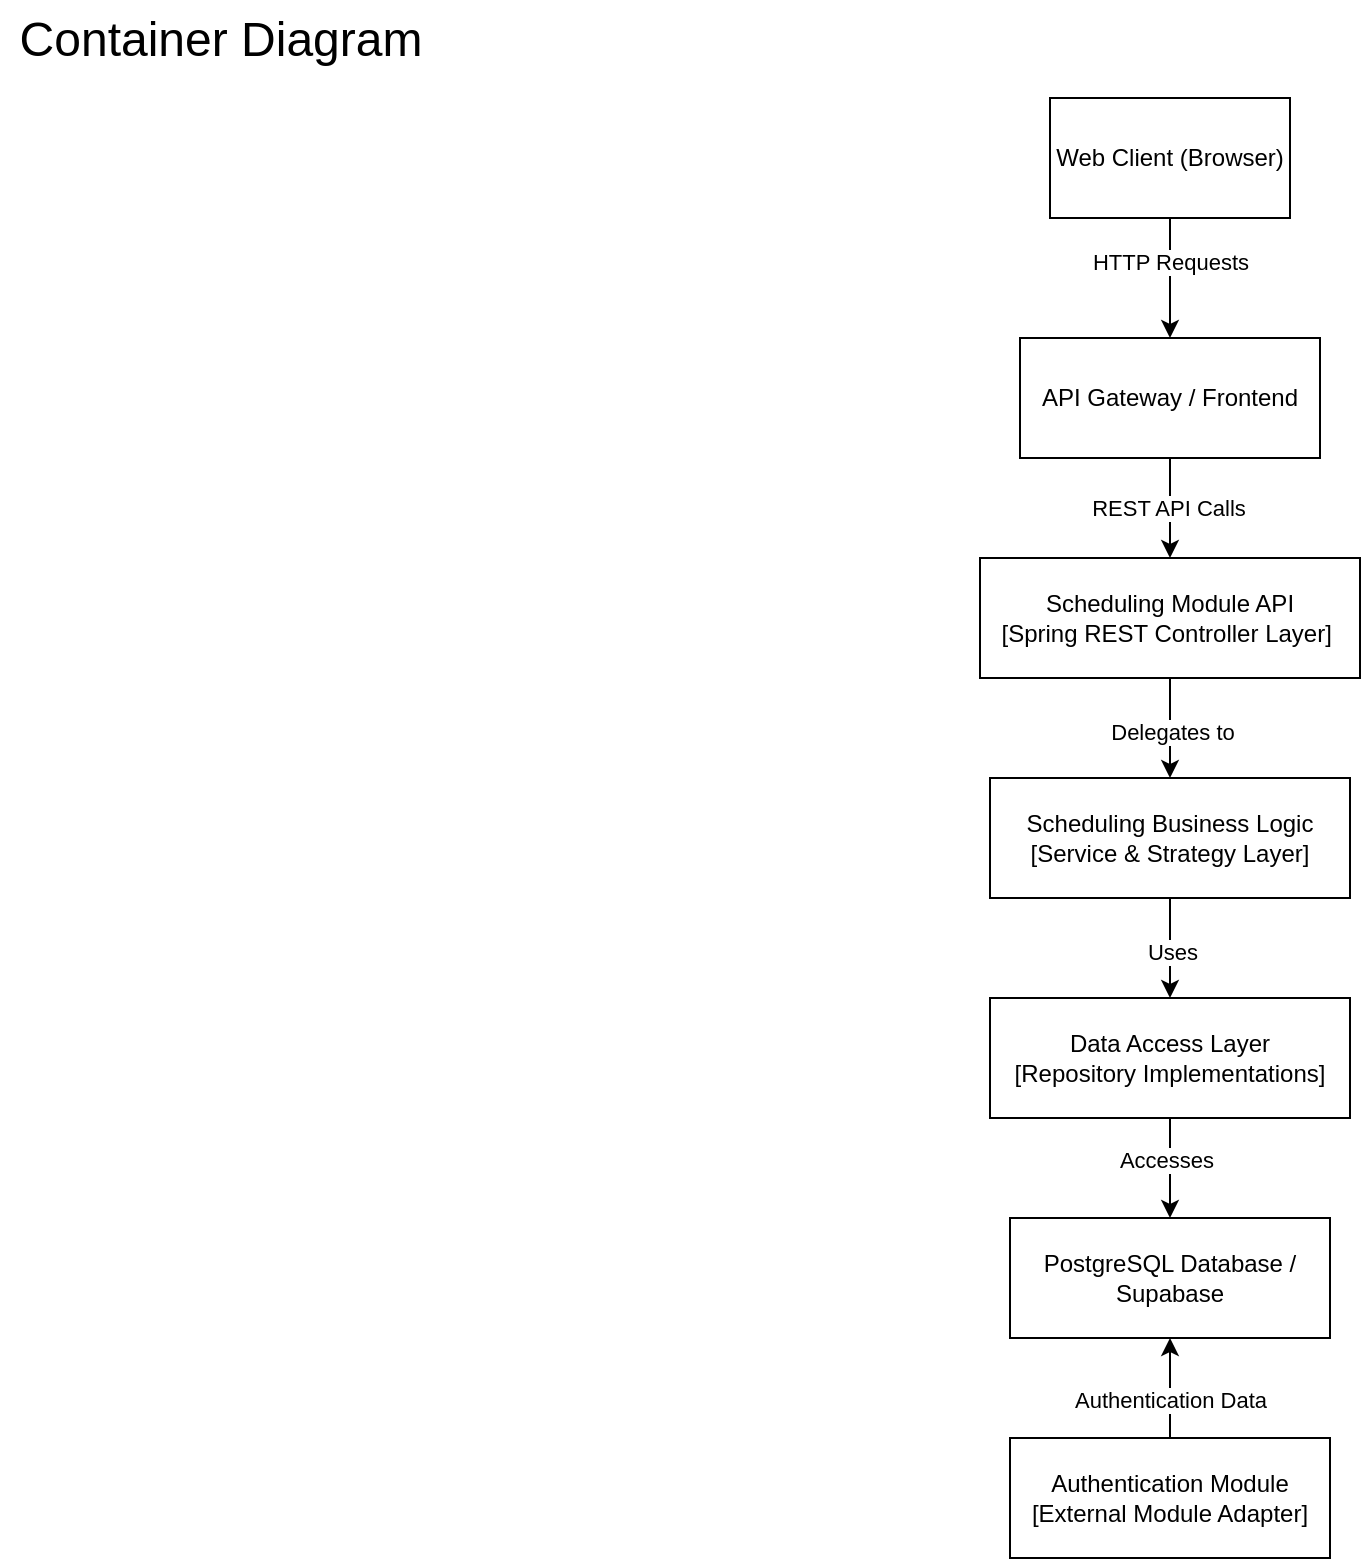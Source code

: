 <mxfile version="27.0.5" pages="6">
  <diagram id="j8EGHXbprC8LhszaBnPK" name="Container">
    <mxGraphModel dx="2084" dy="1148" grid="1" gridSize="10" guides="1" tooltips="1" connect="1" arrows="1" fold="1" page="1" pageScale="1" pageWidth="1169" pageHeight="827" math="0" shadow="0">
      <root>
        <mxCell id="0" />
        <mxCell id="1" parent="0" />
        <mxCell id="IGkEdp9TNsdtKbos-hxN-9" style="edgeStyle=orthogonalEdgeStyle;rounded=0;orthogonalLoop=1;jettySize=auto;html=1;entryX=0.5;entryY=0;entryDx=0;entryDy=0;" edge="1" parent="1" source="IGkEdp9TNsdtKbos-hxN-1" target="IGkEdp9TNsdtKbos-hxN-2">
          <mxGeometry relative="1" as="geometry" />
        </mxCell>
        <mxCell id="IGkEdp9TNsdtKbos-hxN-10" value="HTTP Requests" style="edgeLabel;html=1;align=center;verticalAlign=middle;resizable=0;points=[];" vertex="1" connectable="0" parent="IGkEdp9TNsdtKbos-hxN-9">
          <mxGeometry x="-0.287" relative="1" as="geometry">
            <mxPoint as="offset" />
          </mxGeometry>
        </mxCell>
        <mxCell id="IGkEdp9TNsdtKbos-hxN-1" value="Web Client (Browser)" style="rounded=0;whiteSpace=wrap;html=1;" vertex="1" parent="1">
          <mxGeometry x="525" y="49" width="120" height="60" as="geometry" />
        </mxCell>
        <mxCell id="IGkEdp9TNsdtKbos-hxN-11" style="edgeStyle=orthogonalEdgeStyle;rounded=0;orthogonalLoop=1;jettySize=auto;html=1;entryX=0.5;entryY=0;entryDx=0;entryDy=0;" edge="1" parent="1" source="IGkEdp9TNsdtKbos-hxN-2" target="IGkEdp9TNsdtKbos-hxN-3">
          <mxGeometry relative="1" as="geometry" />
        </mxCell>
        <mxCell id="IGkEdp9TNsdtKbos-hxN-12" value="REST API Calls" style="edgeLabel;html=1;align=center;verticalAlign=middle;resizable=0;points=[];" vertex="1" connectable="0" parent="IGkEdp9TNsdtKbos-hxN-11">
          <mxGeometry x="-0.008" y="-1" relative="1" as="geometry">
            <mxPoint as="offset" />
          </mxGeometry>
        </mxCell>
        <mxCell id="IGkEdp9TNsdtKbos-hxN-2" value="API Gateway / Frontend" style="rounded=0;whiteSpace=wrap;html=1;" vertex="1" parent="1">
          <mxGeometry x="510" y="169" width="150" height="60" as="geometry" />
        </mxCell>
        <mxCell id="IGkEdp9TNsdtKbos-hxN-13" style="edgeStyle=orthogonalEdgeStyle;rounded=0;orthogonalLoop=1;jettySize=auto;html=1;entryX=0.5;entryY=0;entryDx=0;entryDy=0;" edge="1" parent="1" source="IGkEdp9TNsdtKbos-hxN-3" target="IGkEdp9TNsdtKbos-hxN-4">
          <mxGeometry relative="1" as="geometry" />
        </mxCell>
        <mxCell id="IGkEdp9TNsdtKbos-hxN-14" value="Delegates to" style="edgeLabel;html=1;align=center;verticalAlign=middle;resizable=0;points=[];" vertex="1" connectable="0" parent="IGkEdp9TNsdtKbos-hxN-13">
          <mxGeometry x="0.064" y="1" relative="1" as="geometry">
            <mxPoint as="offset" />
          </mxGeometry>
        </mxCell>
        <mxCell id="IGkEdp9TNsdtKbos-hxN-3" value="&lt;div&gt;Scheduling Module API&lt;/div&gt;&lt;div&gt;&lt;span style=&quot;background-color: transparent; color: light-dark(rgb(0, 0, 0), rgb(255, 255, 255));&quot;&gt;[Spring REST Controller Layer]&amp;nbsp;&lt;/span&gt;&lt;/div&gt;" style="rounded=0;whiteSpace=wrap;html=1;" vertex="1" parent="1">
          <mxGeometry x="490" y="279" width="190" height="60" as="geometry" />
        </mxCell>
        <mxCell id="IGkEdp9TNsdtKbos-hxN-15" style="edgeStyle=orthogonalEdgeStyle;rounded=0;orthogonalLoop=1;jettySize=auto;html=1;entryX=0.5;entryY=0;entryDx=0;entryDy=0;" edge="1" parent="1" source="IGkEdp9TNsdtKbos-hxN-4" target="IGkEdp9TNsdtKbos-hxN-5">
          <mxGeometry relative="1" as="geometry" />
        </mxCell>
        <mxCell id="IGkEdp9TNsdtKbos-hxN-16" value="Uses" style="edgeLabel;html=1;align=center;verticalAlign=middle;resizable=0;points=[];" vertex="1" connectable="0" parent="IGkEdp9TNsdtKbos-hxN-15">
          <mxGeometry x="0.064" y="1" relative="1" as="geometry">
            <mxPoint as="offset" />
          </mxGeometry>
        </mxCell>
        <mxCell id="IGkEdp9TNsdtKbos-hxN-4" value="Scheduling Business Logic&lt;div&gt;[Service &amp;amp; Strategy Layer]&lt;/div&gt;" style="rounded=0;whiteSpace=wrap;html=1;" vertex="1" parent="1">
          <mxGeometry x="495" y="389" width="180" height="60" as="geometry" />
        </mxCell>
        <mxCell id="IGkEdp9TNsdtKbos-hxN-17" style="edgeStyle=orthogonalEdgeStyle;rounded=0;orthogonalLoop=1;jettySize=auto;html=1;entryX=0.5;entryY=0;entryDx=0;entryDy=0;" edge="1" parent="1" source="IGkEdp9TNsdtKbos-hxN-5" target="IGkEdp9TNsdtKbos-hxN-6">
          <mxGeometry relative="1" as="geometry" />
        </mxCell>
        <mxCell id="IGkEdp9TNsdtKbos-hxN-18" value="Accesses" style="edgeLabel;html=1;align=center;verticalAlign=middle;resizable=0;points=[];" vertex="1" connectable="0" parent="IGkEdp9TNsdtKbos-hxN-17">
          <mxGeometry x="-0.176" y="-2" relative="1" as="geometry">
            <mxPoint as="offset" />
          </mxGeometry>
        </mxCell>
        <mxCell id="IGkEdp9TNsdtKbos-hxN-5" value="Data Access Layer&lt;div&gt;[Repository Implementations]&lt;/div&gt;" style="rounded=0;whiteSpace=wrap;html=1;" vertex="1" parent="1">
          <mxGeometry x="495" y="499" width="180" height="60" as="geometry" />
        </mxCell>
        <mxCell id="IGkEdp9TNsdtKbos-hxN-6" value="PostgreSQL Database / Supabase" style="rounded=0;whiteSpace=wrap;html=1;" vertex="1" parent="1">
          <mxGeometry x="505" y="609" width="160" height="60" as="geometry" />
        </mxCell>
        <mxCell id="IGkEdp9TNsdtKbos-hxN-19" style="edgeStyle=orthogonalEdgeStyle;rounded=0;orthogonalLoop=1;jettySize=auto;html=1;entryX=0.5;entryY=1;entryDx=0;entryDy=0;" edge="1" parent="1" source="IGkEdp9TNsdtKbos-hxN-7" target="IGkEdp9TNsdtKbos-hxN-6">
          <mxGeometry relative="1" as="geometry" />
        </mxCell>
        <mxCell id="IGkEdp9TNsdtKbos-hxN-20" value="Authentication Data" style="edgeLabel;html=1;align=center;verticalAlign=middle;resizable=0;points=[];" vertex="1" connectable="0" parent="IGkEdp9TNsdtKbos-hxN-19">
          <mxGeometry x="-0.224" relative="1" as="geometry">
            <mxPoint as="offset" />
          </mxGeometry>
        </mxCell>
        <mxCell id="IGkEdp9TNsdtKbos-hxN-7" value="Authentication Module&lt;div&gt;[External Module Adapter]&lt;/div&gt;" style="rounded=0;whiteSpace=wrap;html=1;" vertex="1" parent="1">
          <mxGeometry x="505" y="719" width="160" height="60" as="geometry" />
        </mxCell>
        <mxCell id="2K03ETnFflowFkwzvWK9-4" value="&lt;font style=&quot;font-size: 24px;&quot;&gt;Container Diagram&lt;/font&gt;" style="text;html=1;align=center;verticalAlign=middle;resizable=0;points=[];autosize=1;strokeColor=none;fillColor=none;" vertex="1" parent="1">
          <mxGeometry width="220" height="40" as="geometry" />
        </mxCell>
      </root>
    </mxGraphModel>
  </diagram>
  <diagram name="Component" id="oIDwg-dRGINwuTRCrDj4">
    <mxGraphModel dx="2084" dy="1148" grid="1" gridSize="10" guides="1" tooltips="1" connect="1" arrows="1" fold="1" page="1" pageScale="1" pageWidth="1169" pageHeight="827" math="0" shadow="0">
      <root>
        <mxCell id="0" />
        <mxCell id="1" parent="0" />
        <mxCell id="8DPAr9w0P3HoOJDmFB8r-1" style="edgeStyle=orthogonalEdgeStyle;rounded=0;orthogonalLoop=1;jettySize=auto;html=1;entryX=0.5;entryY=0;entryDx=0;entryDy=0;" edge="1" parent="1" source="8DPAr9w0P3HoOJDmFB8r-3" target="8DPAr9w0P3HoOJDmFB8r-6">
          <mxGeometry relative="1" as="geometry" />
        </mxCell>
        <mxCell id="8DPAr9w0P3HoOJDmFB8r-2" value="uses(createSchedule(), bookConsultation(), ...)" style="edgeLabel;html=1;align=center;verticalAlign=middle;resizable=0;points=[];" vertex="1" connectable="0" parent="8DPAr9w0P3HoOJDmFB8r-1">
          <mxGeometry x="-0.287" relative="1" as="geometry">
            <mxPoint as="offset" />
          </mxGeometry>
        </mxCell>
        <mxCell id="8DPAr9w0P3HoOJDmFB8r-3" value="Scheduling Controller" style="rounded=0;whiteSpace=wrap;html=1;" vertex="1" parent="1">
          <mxGeometry x="362" y="49" width="120" height="60" as="geometry" />
        </mxCell>
        <mxCell id="8DPAr9w0P3HoOJDmFB8r-4" style="edgeStyle=orthogonalEdgeStyle;rounded=0;orthogonalLoop=1;jettySize=auto;html=1;entryX=0.5;entryY=0;entryDx=0;entryDy=0;" edge="1" parent="1" source="8DPAr9w0P3HoOJDmFB8r-6" target="8DPAr9w0P3HoOJDmFB8r-9">
          <mxGeometry relative="1" as="geometry" />
        </mxCell>
        <mxCell id="8DPAr9w0P3HoOJDmFB8r-5" value="delegates to(createSchedule(), bookConsultation(), ...)" style="edgeLabel;html=1;align=center;verticalAlign=middle;resizable=0;points=[];" vertex="1" connectable="0" parent="8DPAr9w0P3HoOJDmFB8r-4">
          <mxGeometry x="-0.008" y="-1" relative="1" as="geometry">
            <mxPoint as="offset" />
          </mxGeometry>
        </mxCell>
        <mxCell id="8DPAr9w0P3HoOJDmFB8r-6" value="Scheduling Service" style="rounded=0;whiteSpace=wrap;html=1;" vertex="1" parent="1">
          <mxGeometry x="347" y="169" width="150" height="60" as="geometry" />
        </mxCell>
        <mxCell id="8DPAr9w0P3HoOJDmFB8r-7" style="edgeStyle=orthogonalEdgeStyle;rounded=0;orthogonalLoop=1;jettySize=auto;html=1;entryX=0.5;entryY=0;entryDx=0;entryDy=0;" edge="1" parent="1" source="8DPAr9w0P3HoOJDmFB8r-9" target="8DPAr9w0P3HoOJDmFB8r-12">
          <mxGeometry relative="1" as="geometry" />
        </mxCell>
        <mxCell id="8DPAr9w0P3HoOJDmFB8r-8" value="executes strategy(createSchedule(), bookConsultation(), ...)" style="edgeLabel;html=1;align=center;verticalAlign=middle;resizable=0;points=[];" vertex="1" connectable="0" parent="8DPAr9w0P3HoOJDmFB8r-7">
          <mxGeometry x="0.064" y="1" relative="1" as="geometry">
            <mxPoint as="offset" />
          </mxGeometry>
        </mxCell>
        <mxCell id="8DPAr9w0P3HoOJDmFB8r-28" style="edgeStyle=orthogonalEdgeStyle;rounded=0;orthogonalLoop=1;jettySize=auto;html=1;entryX=0;entryY=0.5;entryDx=0;entryDy=0;" edge="1" parent="1" source="8DPAr9w0P3HoOJDmFB8r-9" target="8DPAr9w0P3HoOJDmFB8r-19">
          <mxGeometry relative="1" as="geometry" />
        </mxCell>
        <mxCell id="8DPAr9w0P3HoOJDmFB8r-29" value="uses(findById())" style="edgeLabel;html=1;align=center;verticalAlign=middle;resizable=0;points=[];" vertex="1" connectable="0" parent="8DPAr9w0P3HoOJDmFB8r-28">
          <mxGeometry x="-0.013" y="3" relative="1" as="geometry">
            <mxPoint as="offset" />
          </mxGeometry>
        </mxCell>
        <mxCell id="8DPAr9w0P3HoOJDmFB8r-9" value="Scheduling&amp;nbsp;Context" style="rounded=0;whiteSpace=wrap;html=1;" vertex="1" parent="1">
          <mxGeometry x="327" y="279" width="190" height="60" as="geometry" />
        </mxCell>
        <mxCell id="8DPAr9w0P3HoOJDmFB8r-10" style="edgeStyle=orthogonalEdgeStyle;rounded=0;orthogonalLoop=1;jettySize=auto;html=1;entryX=0.5;entryY=0;entryDx=0;entryDy=0;" edge="1" parent="1" source="8DPAr9w0P3HoOJDmFB8r-12" target="8DPAr9w0P3HoOJDmFB8r-15">
          <mxGeometry relative="1" as="geometry" />
        </mxCell>
        <mxCell id="8DPAr9w0P3HoOJDmFB8r-11" value="accesses(saveSchedule(), isScheduleAvailable(), ...)" style="edgeLabel;html=1;align=center;verticalAlign=middle;resizable=0;points=[];" vertex="1" connectable="0" parent="8DPAr9w0P3HoOJDmFB8r-10">
          <mxGeometry x="0.064" y="1" relative="1" as="geometry">
            <mxPoint as="offset" />
          </mxGeometry>
        </mxCell>
        <mxCell id="8DPAr9w0P3HoOJDmFB8r-21" style="edgeStyle=orthogonalEdgeStyle;rounded=0;orthogonalLoop=1;jettySize=auto;html=1;entryX=0.5;entryY=0;entryDx=0;entryDy=0;" edge="1" parent="1" source="8DPAr9w0P3HoOJDmFB8r-12" target="8DPAr9w0P3HoOJDmFB8r-16">
          <mxGeometry relative="1" as="geometry" />
        </mxCell>
        <mxCell id="8DPAr9w0P3HoOJDmFB8r-22" value="uses(saveConsultation(), updateStatus(), ...)" style="edgeLabel;html=1;align=center;verticalAlign=middle;resizable=0;points=[];" vertex="1" connectable="0" parent="8DPAr9w0P3HoOJDmFB8r-21">
          <mxGeometry x="0.353" y="1" relative="1" as="geometry">
            <mxPoint as="offset" />
          </mxGeometry>
        </mxCell>
        <mxCell id="8DPAr9w0P3HoOJDmFB8r-12" value="Scheduling&amp;nbsp;Strategy" style="rounded=0;whiteSpace=wrap;html=1;" vertex="1" parent="1">
          <mxGeometry x="332" y="389" width="180" height="60" as="geometry" />
        </mxCell>
        <mxCell id="8DPAr9w0P3HoOJDmFB8r-26" style="edgeStyle=orthogonalEdgeStyle;rounded=0;orthogonalLoop=1;jettySize=auto;html=1;entryX=0.5;entryY=0;entryDx=0;entryDy=0;" edge="1" parent="1" source="8DPAr9w0P3HoOJDmFB8r-15" target="8DPAr9w0P3HoOJDmFB8r-23">
          <mxGeometry relative="1" as="geometry" />
        </mxCell>
        <mxCell id="8DPAr9w0P3HoOJDmFB8r-27" value="manages" style="edgeLabel;html=1;align=center;verticalAlign=middle;resizable=0;points=[];" vertex="1" connectable="0" parent="8DPAr9w0P3HoOJDmFB8r-26">
          <mxGeometry x="-0.143" y="-1" relative="1" as="geometry">
            <mxPoint as="offset" />
          </mxGeometry>
        </mxCell>
        <mxCell id="8DPAr9w0P3HoOJDmFB8r-15" value="Scheduling Repository" style="rounded=0;whiteSpace=wrap;html=1;" vertex="1" parent="1">
          <mxGeometry x="332" y="589" width="180" height="60" as="geometry" />
        </mxCell>
        <mxCell id="8DPAr9w0P3HoOJDmFB8r-24" style="edgeStyle=orthogonalEdgeStyle;rounded=0;orthogonalLoop=1;jettySize=auto;html=1;entryX=1;entryY=0.5;entryDx=0;entryDy=0;" edge="1" parent="1" source="8DPAr9w0P3HoOJDmFB8r-16" target="8DPAr9w0P3HoOJDmFB8r-15">
          <mxGeometry relative="1" as="geometry">
            <Array as="points">
              <mxPoint x="712" y="619" />
            </Array>
          </mxGeometry>
        </mxCell>
        <mxCell id="8DPAr9w0P3HoOJDmFB8r-25" value="accesses(save(), findByCaregiverId(), ...)" style="edgeLabel;html=1;align=center;verticalAlign=middle;resizable=0;points=[];" vertex="1" connectable="0" parent="8DPAr9w0P3HoOJDmFB8r-24">
          <mxGeometry x="-0.272" y="-3" relative="1" as="geometry">
            <mxPoint as="offset" />
          </mxGeometry>
        </mxCell>
        <mxCell id="8DPAr9w0P3HoOJDmFB8r-16" value="Consultation Service" style="rounded=0;whiteSpace=wrap;html=1;" vertex="1" parent="1">
          <mxGeometry x="632" y="499" width="160" height="60" as="geometry" />
        </mxCell>
        <mxCell id="8DPAr9w0P3HoOJDmFB8r-19" value="Scheduling Adapter" style="rounded=0;whiteSpace=wrap;html=1;" vertex="1" parent="1">
          <mxGeometry x="682" y="279" width="160" height="60" as="geometry" />
        </mxCell>
        <mxCell id="8DPAr9w0P3HoOJDmFB8r-23" value="Scheduling Model" style="rounded=0;whiteSpace=wrap;html=1;" vertex="1" parent="1">
          <mxGeometry x="342" y="719" width="160" height="60" as="geometry" />
        </mxCell>
        <mxCell id="lqRWAcnzGRlJaS4ZmUQF-1" value="&lt;font style=&quot;font-size: 24px;&quot;&gt;Component Diagram&lt;/font&gt;" style="text;html=1;align=center;verticalAlign=middle;resizable=0;points=[];autosize=1;strokeColor=none;fillColor=none;" vertex="1" parent="1">
          <mxGeometry width="240" height="40" as="geometry" />
        </mxCell>
      </root>
    </mxGraphModel>
  </diagram>
  <diagram id="Uy8WyEGRmISH_NdEIO-r" name="Class 1">
    <mxGraphModel dx="2084" dy="1148" grid="1" gridSize="10" guides="1" tooltips="1" connect="1" arrows="1" fold="1" page="1" pageScale="1" pageWidth="1169" pageHeight="827" math="0" shadow="0">
      <root>
        <mxCell id="0" />
        <mxCell id="1" parent="0" />
        <mxCell id="-iw0iLhJlgQWOvk9KStO-1" value="SchedulingContext" style="swimlane;fontStyle=1;align=center;verticalAlign=top;childLayout=stackLayout;horizontal=1;startSize=26;horizontalStack=0;resizeParent=1;resizeParentMax=0;resizeLast=0;collapsible=1;marginBottom=0;whiteSpace=wrap;html=1;" vertex="1" parent="1">
          <mxGeometry x="350" y="198" width="180" height="320" as="geometry" />
        </mxCell>
        <mxCell id="-iw0iLhJlgQWOvk9KStO-2" value="- strategy: Strategy&amp;nbsp;&lt;div&gt;&lt;br&gt;&lt;/div&gt;" style="text;strokeColor=none;fillColor=none;align=left;verticalAlign=top;spacingLeft=4;spacingRight=4;overflow=hidden;rotatable=0;points=[[0,0.5],[1,0.5]];portConstraint=eastwest;whiteSpace=wrap;html=1;" vertex="1" parent="-iw0iLhJlgQWOvk9KStO-1">
          <mxGeometry y="26" width="180" height="26" as="geometry" />
        </mxCell>
        <mxCell id="-iw0iLhJlgQWOvk9KStO-5" value="&lt;div&gt;- caregiverAdapter: CRA&lt;/div&gt;" style="text;strokeColor=none;fillColor=none;align=left;verticalAlign=top;spacingLeft=4;spacingRight=4;overflow=hidden;rotatable=0;points=[[0,0.5],[1,0.5]];portConstraint=eastwest;whiteSpace=wrap;html=1;" vertex="1" parent="-iw0iLhJlgQWOvk9KStO-1">
          <mxGeometry y="52" width="180" height="26" as="geometry" />
        </mxCell>
        <mxCell id="-iw0iLhJlgQWOvk9KStO-3" value="" style="line;strokeWidth=1;fillColor=none;align=left;verticalAlign=middle;spacingTop=-1;spacingLeft=3;spacingRight=3;rotatable=0;labelPosition=right;points=[];portConstraint=eastwest;strokeColor=inherit;" vertex="1" parent="-iw0iLhJlgQWOvk9KStO-1">
          <mxGeometry y="78" width="180" height="8" as="geometry" />
        </mxCell>
        <mxCell id="-iw0iLhJlgQWOvk9KStO-13" value="+ setStrategy()" style="text;strokeColor=none;fillColor=none;align=left;verticalAlign=top;spacingLeft=4;spacingRight=4;overflow=hidden;rotatable=0;points=[[0,0.5],[1,0.5]];portConstraint=eastwest;whiteSpace=wrap;html=1;" vertex="1" parent="-iw0iLhJlgQWOvk9KStO-1">
          <mxGeometry y="86" width="180" height="26" as="geometry" />
        </mxCell>
        <mxCell id="-iw0iLhJlgQWOvk9KStO-9" value="+ createSchedule()" style="text;strokeColor=none;fillColor=none;align=left;verticalAlign=top;spacingLeft=4;spacingRight=4;overflow=hidden;rotatable=0;points=[[0,0.5],[1,0.5]];portConstraint=eastwest;whiteSpace=wrap;html=1;" vertex="1" parent="-iw0iLhJlgQWOvk9KStO-1">
          <mxGeometry y="112" width="180" height="26" as="geometry" />
        </mxCell>
        <mxCell id="-iw0iLhJlgQWOvk9KStO-14" value="+ bookConsultation()" style="text;strokeColor=none;fillColor=none;align=left;verticalAlign=top;spacingLeft=4;spacingRight=4;overflow=hidden;rotatable=0;points=[[0,0.5],[1,0.5]];portConstraint=eastwest;whiteSpace=wrap;html=1;" vertex="1" parent="-iw0iLhJlgQWOvk9KStO-1">
          <mxGeometry y="138" width="180" height="26" as="geometry" />
        </mxCell>
        <mxCell id="-iw0iLhJlgQWOvk9KStO-7" value="+ updateConsultationStatus()" style="text;strokeColor=none;fillColor=none;align=left;verticalAlign=top;spacingLeft=4;spacingRight=4;overflow=hidden;rotatable=0;points=[[0,0.5],[1,0.5]];portConstraint=eastwest;whiteSpace=wrap;html=1;" vertex="1" parent="-iw0iLhJlgQWOvk9KStO-1">
          <mxGeometry y="164" width="180" height="26" as="geometry" />
        </mxCell>
        <mxCell id="-iw0iLhJlgQWOvk9KStO-8" value="+ getCaregiverSchedules()" style="text;strokeColor=none;fillColor=none;align=left;verticalAlign=top;spacingLeft=4;spacingRight=4;overflow=hidden;rotatable=0;points=[[0,0.5],[1,0.5]];portConstraint=eastwest;whiteSpace=wrap;html=1;" vertex="1" parent="-iw0iLhJlgQWOvk9KStO-1">
          <mxGeometry y="190" width="180" height="26" as="geometry" />
        </mxCell>
        <mxCell id="-iw0iLhJlgQWOvk9KStO-11" value="+ getCaregiverConsultations()" style="text;strokeColor=none;fillColor=none;align=left;verticalAlign=top;spacingLeft=4;spacingRight=4;overflow=hidden;rotatable=0;points=[[0,0.5],[1,0.5]];portConstraint=eastwest;whiteSpace=wrap;html=1;" vertex="1" parent="-iw0iLhJlgQWOvk9KStO-1">
          <mxGeometry y="216" width="180" height="26" as="geometry" />
        </mxCell>
        <mxCell id="-iw0iLhJlgQWOvk9KStO-12" value="+ getPatientConsultations()" style="text;strokeColor=none;fillColor=none;align=left;verticalAlign=top;spacingLeft=4;spacingRight=4;overflow=hidden;rotatable=0;points=[[0,0.5],[1,0.5]];portConstraint=eastwest;whiteSpace=wrap;html=1;" vertex="1" parent="-iw0iLhJlgQWOvk9KStO-1">
          <mxGeometry y="242" width="180" height="26" as="geometry" />
        </mxCell>
        <mxCell id="-iw0iLhJlgQWOvk9KStO-10" value="+ deleteSchedule()" style="text;strokeColor=none;fillColor=none;align=left;verticalAlign=top;spacingLeft=4;spacingRight=4;overflow=hidden;rotatable=0;points=[[0,0.5],[1,0.5]];portConstraint=eastwest;whiteSpace=wrap;html=1;" vertex="1" parent="-iw0iLhJlgQWOvk9KStO-1">
          <mxGeometry y="268" width="180" height="26" as="geometry" />
        </mxCell>
        <mxCell id="-iw0iLhJlgQWOvk9KStO-4" value="+ modifySchedule()" style="text;strokeColor=none;fillColor=none;align=left;verticalAlign=top;spacingLeft=4;spacingRight=4;overflow=hidden;rotatable=0;points=[[0,0.5],[1,0.5]];portConstraint=eastwest;whiteSpace=wrap;html=1;" vertex="1" parent="-iw0iLhJlgQWOvk9KStO-1">
          <mxGeometry y="294" width="180" height="26" as="geometry" />
        </mxCell>
        <mxCell id="-iw0iLhJlgQWOvk9KStO-28" value="«interface»&lt;br&gt;&lt;b&gt;SchedulingStrategy&lt;/b&gt;" style="html=1;whiteSpace=wrap;" vertex="1" parent="1">
          <mxGeometry x="660" y="184" width="140" height="50" as="geometry" />
        </mxCell>
        <mxCell id="-iw0iLhJlgQWOvk9KStO-29" value="DefaultSchedulingStrategy" style="swimlane;fontStyle=1;align=center;verticalAlign=top;childLayout=stackLayout;horizontal=1;startSize=26;horizontalStack=0;resizeParent=1;resizeParentMax=0;resizeLast=0;collapsible=1;marginBottom=0;whiteSpace=wrap;html=1;" vertex="1" parent="1">
          <mxGeometry x="640" y="324" width="180" height="320" as="geometry" />
        </mxCell>
        <mxCell id="-iw0iLhJlgQWOvk9KStO-30" value="&lt;div&gt;- scheduleRepository: SR&lt;/div&gt;" style="text;strokeColor=none;fillColor=none;align=left;verticalAlign=top;spacingLeft=4;spacingRight=4;overflow=hidden;rotatable=0;points=[[0,0.5],[1,0.5]];portConstraint=eastwest;whiteSpace=wrap;html=1;" vertex="1" parent="-iw0iLhJlgQWOvk9KStO-29">
          <mxGeometry y="26" width="180" height="26" as="geometry" />
        </mxCell>
        <mxCell id="-iw0iLhJlgQWOvk9KStO-42" value="&lt;div&gt;- consultationRepository: CR&lt;/div&gt;" style="text;strokeColor=none;fillColor=none;align=left;verticalAlign=top;spacingLeft=4;spacingRight=4;overflow=hidden;rotatable=0;points=[[0,0.5],[1,0.5]];portConstraint=eastwest;whiteSpace=wrap;html=1;" vertex="1" parent="-iw0iLhJlgQWOvk9KStO-29">
          <mxGeometry y="52" width="180" height="26" as="geometry" />
        </mxCell>
        <mxCell id="-iw0iLhJlgQWOvk9KStO-43" value="&lt;div&gt;- workingScheduleRepo: WSR&lt;/div&gt;" style="text;strokeColor=none;fillColor=none;align=left;verticalAlign=top;spacingLeft=4;spacingRight=4;overflow=hidden;rotatable=0;points=[[0,0.5],[1,0.5]];portConstraint=eastwest;whiteSpace=wrap;html=1;" vertex="1" parent="-iw0iLhJlgQWOvk9KStO-29">
          <mxGeometry y="78" width="180" height="26" as="geometry" />
        </mxCell>
        <mxCell id="-iw0iLhJlgQWOvk9KStO-31" value="&lt;div&gt;- consultationService: CS&lt;/div&gt;" style="text;strokeColor=none;fillColor=none;align=left;verticalAlign=top;spacingLeft=4;spacingRight=4;overflow=hidden;rotatable=0;points=[[0,0.5],[1,0.5]];portConstraint=eastwest;whiteSpace=wrap;html=1;" vertex="1" parent="-iw0iLhJlgQWOvk9KStO-29">
          <mxGeometry y="104" width="180" height="26" as="geometry" />
        </mxCell>
        <mxCell id="-iw0iLhJlgQWOvk9KStO-32" value="" style="line;strokeWidth=1;fillColor=none;align=left;verticalAlign=middle;spacingTop=-1;spacingLeft=3;spacingRight=3;rotatable=0;labelPosition=right;points=[];portConstraint=eastwest;strokeColor=inherit;" vertex="1" parent="-iw0iLhJlgQWOvk9KStO-29">
          <mxGeometry y="130" width="180" height="8" as="geometry" />
        </mxCell>
        <mxCell id="-iw0iLhJlgQWOvk9KStO-34" value="+ createSchedule()" style="text;strokeColor=none;fillColor=none;align=left;verticalAlign=top;spacingLeft=4;spacingRight=4;overflow=hidden;rotatable=0;points=[[0,0.5],[1,0.5]];portConstraint=eastwest;whiteSpace=wrap;html=1;" vertex="1" parent="-iw0iLhJlgQWOvk9KStO-29">
          <mxGeometry y="138" width="180" height="26" as="geometry" />
        </mxCell>
        <mxCell id="-iw0iLhJlgQWOvk9KStO-35" value="+ bookConsultation()" style="text;strokeColor=none;fillColor=none;align=left;verticalAlign=top;spacingLeft=4;spacingRight=4;overflow=hidden;rotatable=0;points=[[0,0.5],[1,0.5]];portConstraint=eastwest;whiteSpace=wrap;html=1;" vertex="1" parent="-iw0iLhJlgQWOvk9KStO-29">
          <mxGeometry y="164" width="180" height="26" as="geometry" />
        </mxCell>
        <mxCell id="-iw0iLhJlgQWOvk9KStO-36" value="+ updateConsultationStatus()" style="text;strokeColor=none;fillColor=none;align=left;verticalAlign=top;spacingLeft=4;spacingRight=4;overflow=hidden;rotatable=0;points=[[0,0.5],[1,0.5]];portConstraint=eastwest;whiteSpace=wrap;html=1;" vertex="1" parent="-iw0iLhJlgQWOvk9KStO-29">
          <mxGeometry y="190" width="180" height="26" as="geometry" />
        </mxCell>
        <mxCell id="-iw0iLhJlgQWOvk9KStO-38" value="+ getCaregiverConsultations()" style="text;strokeColor=none;fillColor=none;align=left;verticalAlign=top;spacingLeft=4;spacingRight=4;overflow=hidden;rotatable=0;points=[[0,0.5],[1,0.5]];portConstraint=eastwest;whiteSpace=wrap;html=1;" vertex="1" parent="-iw0iLhJlgQWOvk9KStO-29">
          <mxGeometry y="216" width="180" height="26" as="geometry" />
        </mxCell>
        <mxCell id="-iw0iLhJlgQWOvk9KStO-39" value="+ getPatientConsultations()" style="text;strokeColor=none;fillColor=none;align=left;verticalAlign=top;spacingLeft=4;spacingRight=4;overflow=hidden;rotatable=0;points=[[0,0.5],[1,0.5]];portConstraint=eastwest;whiteSpace=wrap;html=1;" vertex="1" parent="-iw0iLhJlgQWOvk9KStO-29">
          <mxGeometry y="242" width="180" height="26" as="geometry" />
        </mxCell>
        <mxCell id="-iw0iLhJlgQWOvk9KStO-40" value="+ deleteSchedule()" style="text;strokeColor=none;fillColor=none;align=left;verticalAlign=top;spacingLeft=4;spacingRight=4;overflow=hidden;rotatable=0;points=[[0,0.5],[1,0.5]];portConstraint=eastwest;whiteSpace=wrap;html=1;" vertex="1" parent="-iw0iLhJlgQWOvk9KStO-29">
          <mxGeometry y="268" width="180" height="26" as="geometry" />
        </mxCell>
        <mxCell id="-iw0iLhJlgQWOvk9KStO-41" value="+ modifySchedule()" style="text;strokeColor=none;fillColor=none;align=left;verticalAlign=top;spacingLeft=4;spacingRight=4;overflow=hidden;rotatable=0;points=[[0,0.5],[1,0.5]];portConstraint=eastwest;whiteSpace=wrap;html=1;" vertex="1" parent="-iw0iLhJlgQWOvk9KStO-29">
          <mxGeometry y="294" width="180" height="26" as="geometry" />
        </mxCell>
        <mxCell id="-iw0iLhJlgQWOvk9KStO-45" value="" style="endArrow=diamondThin;endFill=0;endSize=24;html=1;rounded=0;entryX=0.987;entryY=0.036;entryDx=0;entryDy=0;entryPerimeter=0;exitX=0;exitY=0.5;exitDx=0;exitDy=0;" edge="1" parent="1" source="-iw0iLhJlgQWOvk9KStO-28" target="-iw0iLhJlgQWOvk9KStO-1">
          <mxGeometry width="160" relative="1" as="geometry">
            <mxPoint x="610" y="354" as="sourcePoint" />
            <mxPoint x="770" y="354" as="targetPoint" />
          </mxGeometry>
        </mxCell>
        <mxCell id="nWelRsVemU3E5whT0T7u-1" value="" style="endArrow=block;dashed=1;endFill=0;endSize=12;html=1;rounded=0;entryX=0.5;entryY=1;entryDx=0;entryDy=0;exitX=0.5;exitY=0;exitDx=0;exitDy=0;" edge="1" parent="1" source="-iw0iLhJlgQWOvk9KStO-29" target="-iw0iLhJlgQWOvk9KStO-28">
          <mxGeometry width="160" relative="1" as="geometry">
            <mxPoint x="610" y="424" as="sourcePoint" />
            <mxPoint x="770" y="424" as="targetPoint" />
          </mxGeometry>
        </mxCell>
        <mxCell id="dhV9VHALarY2MsTOImU9-1" value="&lt;font style=&quot;font-size: 24px;&quot;&gt;Code Diagram 1&lt;/font&gt;&lt;div&gt;&lt;font style=&quot;font-size: 24px;&quot;&gt;Strategy Pattern Implementation&lt;/font&gt;&lt;/div&gt;" style="text;html=1;align=center;verticalAlign=middle;resizable=0;points=[];autosize=1;strokeColor=none;fillColor=none;" vertex="1" parent="1">
          <mxGeometry width="370" height="70" as="geometry" />
        </mxCell>
      </root>
    </mxGraphModel>
  </diagram>
  <diagram id="eMvvx6TpBXDp6TLoMnkN" name="Class 2">
    <mxGraphModel dx="2084" dy="1148" grid="1" gridSize="10" guides="1" tooltips="1" connect="1" arrows="1" fold="1" page="1" pageScale="1" pageWidth="1169" pageHeight="827" math="0" shadow="0">
      <root>
        <mxCell id="0" />
        <mxCell id="1" parent="0" />
        <mxCell id="OuDLF0PFwS4dtMZOjHGJ-14" value="«interface»&lt;br&gt;&lt;b&gt;ScheduleRepository&lt;/b&gt;" style="html=1;whiteSpace=wrap;" vertex="1" parent="1">
          <mxGeometry x="335" y="269" width="140" height="50" as="geometry" />
        </mxCell>
        <mxCell id="OuDLF0PFwS4dtMZOjHGJ-16" value="CaregiverScheduleRepository" style="swimlane;fontStyle=1;align=center;verticalAlign=top;childLayout=stackLayout;horizontal=1;startSize=26;horizontalStack=0;resizeParent=1;resizeParentMax=0;resizeLast=0;collapsible=1;marginBottom=0;whiteSpace=wrap;html=1;" vertex="1" parent="1">
          <mxGeometry x="635" y="229" width="200" height="216" as="geometry" />
        </mxCell>
        <mxCell id="OuDLF0PFwS4dtMZOjHGJ-18" value="&lt;div&gt;- caregiverAdapter: CRA&lt;/div&gt;" style="text;strokeColor=none;fillColor=none;align=left;verticalAlign=top;spacingLeft=4;spacingRight=4;overflow=hidden;rotatable=0;points=[[0,0.5],[1,0.5]];portConstraint=eastwest;whiteSpace=wrap;html=1;" vertex="1" parent="OuDLF0PFwS4dtMZOjHGJ-16">
          <mxGeometry y="26" width="200" height="26" as="geometry" />
        </mxCell>
        <mxCell id="OuDLF0PFwS4dtMZOjHGJ-19" value="&lt;div&gt;- workingScheduleRepo: WSR&lt;/div&gt;" style="text;strokeColor=none;fillColor=none;align=left;verticalAlign=top;spacingLeft=4;spacingRight=4;overflow=hidden;rotatable=0;points=[[0,0.5],[1,0.5]];portConstraint=eastwest;whiteSpace=wrap;html=1;" vertex="1" parent="OuDLF0PFwS4dtMZOjHGJ-16">
          <mxGeometry y="52" width="200" height="26" as="geometry" />
        </mxCell>
        <mxCell id="OuDLF0PFwS4dtMZOjHGJ-21" value="" style="line;strokeWidth=1;fillColor=none;align=left;verticalAlign=middle;spacingTop=-1;spacingLeft=3;spacingRight=3;rotatable=0;labelPosition=right;points=[];portConstraint=eastwest;strokeColor=inherit;" vertex="1" parent="OuDLF0PFwS4dtMZOjHGJ-16">
          <mxGeometry y="78" width="200" height="8" as="geometry" />
        </mxCell>
        <mxCell id="OuDLF0PFwS4dtMZOjHGJ-22" value="+ saveSchedule()" style="text;strokeColor=none;fillColor=none;align=left;verticalAlign=top;spacingLeft=4;spacingRight=4;overflow=hidden;rotatable=0;points=[[0,0.5],[1,0.5]];portConstraint=eastwest;whiteSpace=wrap;html=1;" vertex="1" parent="OuDLF0PFwS4dtMZOjHGJ-16">
          <mxGeometry y="86" width="200" height="26" as="geometry" />
        </mxCell>
        <mxCell id="OuDLF0PFwS4dtMZOjHGJ-23" value="+ isScheduleAvailable()" style="text;strokeColor=none;fillColor=none;align=left;verticalAlign=top;spacingLeft=4;spacingRight=4;overflow=hidden;rotatable=0;points=[[0,0.5],[1,0.5]];portConstraint=eastwest;whiteSpace=wrap;html=1;" vertex="1" parent="OuDLF0PFwS4dtMZOjHGJ-16">
          <mxGeometry y="112" width="200" height="26" as="geometry" />
        </mxCell>
        <mxCell id="OuDLF0PFwS4dtMZOjHGJ-27" value="+ deleteSchedule()" style="text;strokeColor=none;fillColor=none;align=left;verticalAlign=top;spacingLeft=4;spacingRight=4;overflow=hidden;rotatable=0;points=[[0,0.5],[1,0.5]];portConstraint=eastwest;whiteSpace=wrap;html=1;" vertex="1" parent="OuDLF0PFwS4dtMZOjHGJ-16">
          <mxGeometry y="138" width="200" height="26" as="geometry" />
        </mxCell>
        <mxCell id="OuDLF0PFwS4dtMZOjHGJ-28" value="+ modifySchedule()" style="text;strokeColor=none;fillColor=none;align=left;verticalAlign=top;spacingLeft=4;spacingRight=4;overflow=hidden;rotatable=0;points=[[0,0.5],[1,0.5]];portConstraint=eastwest;whiteSpace=wrap;html=1;" vertex="1" parent="OuDLF0PFwS4dtMZOjHGJ-16">
          <mxGeometry y="164" width="200" height="26" as="geometry" />
        </mxCell>
        <mxCell id="OuDLF0PFwS4dtMZOjHGJ-26" value="- isValidConsultationDuration()" style="text;strokeColor=none;fillColor=none;align=left;verticalAlign=top;spacingLeft=4;spacingRight=4;overflow=hidden;rotatable=0;points=[[0,0.5],[1,0.5]];portConstraint=eastwest;whiteSpace=wrap;html=1;" vertex="1" parent="OuDLF0PFwS4dtMZOjHGJ-16">
          <mxGeometry y="190" width="200" height="26" as="geometry" />
        </mxCell>
        <mxCell id="OuDLF0PFwS4dtMZOjHGJ-30" value="«interface»&lt;br&gt;&lt;b&gt;ConsultationRepository&lt;/b&gt;" style="html=1;whiteSpace=wrap;" vertex="1" parent="1">
          <mxGeometry x="335" y="549" width="140" height="50" as="geometry" />
        </mxCell>
        <mxCell id="OuDLF0PFwS4dtMZOjHGJ-31" value="«interface»&lt;br&gt;&lt;b&gt;WorkingScheduleRepository&lt;/b&gt;" style="html=1;whiteSpace=wrap;" vertex="1" parent="1">
          <mxGeometry x="635" y="549" width="200" height="50" as="geometry" />
        </mxCell>
        <mxCell id="8nFDmSxkcLeUVbO-eT79-2" value="" style="endArrow=block;dashed=1;endFill=0;endSize=12;html=1;rounded=0;exitX=0;exitY=0.5;exitDx=0;exitDy=0;entryX=1;entryY=0.5;entryDx=0;entryDy=0;" edge="1" parent="1" source="OuDLF0PFwS4dtMZOjHGJ-19" target="OuDLF0PFwS4dtMZOjHGJ-14">
          <mxGeometry width="160" relative="1" as="geometry">
            <mxPoint x="505" y="399" as="sourcePoint" />
            <mxPoint x="665" y="399" as="targetPoint" />
          </mxGeometry>
        </mxCell>
        <mxCell id="8nFDmSxkcLeUVbO-eT79-3" value="" style="endArrow=open;endSize=12;dashed=1;html=1;rounded=0;exitX=0.502;exitY=1.008;exitDx=0;exitDy=0;exitPerimeter=0;entryX=0.5;entryY=0;entryDx=0;entryDy=0;" edge="1" parent="1" source="OuDLF0PFwS4dtMZOjHGJ-26" target="OuDLF0PFwS4dtMZOjHGJ-31">
          <mxGeometry width="160" relative="1" as="geometry">
            <mxPoint x="505" y="399" as="sourcePoint" />
            <mxPoint x="665" y="399" as="targetPoint" />
          </mxGeometry>
        </mxCell>
        <mxCell id="c9Ig1lqBFANl8qZrDRjH-1" value="Use" style="edgeLabel;html=1;align=center;verticalAlign=middle;resizable=0;points=[];" vertex="1" connectable="0" parent="8nFDmSxkcLeUVbO-eT79-3">
          <mxGeometry x="-0.187" relative="1" as="geometry">
            <mxPoint as="offset" />
          </mxGeometry>
        </mxCell>
        <mxCell id="QaFI46joV1HT-RrvU8cw-1" value="&lt;font style=&quot;font-size: 24px;&quot;&gt;Code Diagram 2&lt;/font&gt;&lt;div&gt;&lt;font style=&quot;font-size: 24px;&quot;&gt;Repository&lt;/font&gt;&lt;/div&gt;" style="text;html=1;align=center;verticalAlign=middle;resizable=0;points=[];autosize=1;strokeColor=none;fillColor=none;" vertex="1" parent="1">
          <mxGeometry width="200" height="70" as="geometry" />
        </mxCell>
      </root>
    </mxGraphModel>
  </diagram>
  <diagram id="jD06f2gR3-q5SHecqqOf" name="Class 3">
    <mxGraphModel dx="1895" dy="1044" grid="1" gridSize="10" guides="1" tooltips="1" connect="1" arrows="1" fold="1" page="1" pageScale="1" pageWidth="1169" pageHeight="827" math="0" shadow="0">
      <root>
        <mxCell id="0" />
        <mxCell id="1" parent="0" />
        <mxCell id="OHfPl1pyGek8nJRaoc09-1" value="SchedulingContext" style="swimlane;fontStyle=1;align=center;verticalAlign=top;childLayout=stackLayout;horizontal=1;startSize=26;horizontalStack=0;resizeParent=1;resizeParentMax=0;resizeLast=0;collapsible=1;marginBottom=0;whiteSpace=wrap;html=1;" vertex="1" parent="1">
          <mxGeometry x="326" y="454" width="180" height="320" as="geometry" />
        </mxCell>
        <mxCell id="OHfPl1pyGek8nJRaoc09-2" value="- strategy: Strategy&amp;nbsp;&lt;div&gt;&lt;br&gt;&lt;/div&gt;" style="text;strokeColor=none;fillColor=none;align=left;verticalAlign=top;spacingLeft=4;spacingRight=4;overflow=hidden;rotatable=0;points=[[0,0.5],[1,0.5]];portConstraint=eastwest;whiteSpace=wrap;html=1;" vertex="1" parent="OHfPl1pyGek8nJRaoc09-1">
          <mxGeometry y="26" width="180" height="26" as="geometry" />
        </mxCell>
        <mxCell id="OHfPl1pyGek8nJRaoc09-3" value="&lt;div&gt;- caregiverAdapter: CRA&lt;/div&gt;" style="text;strokeColor=none;fillColor=none;align=left;verticalAlign=top;spacingLeft=4;spacingRight=4;overflow=hidden;rotatable=0;points=[[0,0.5],[1,0.5]];portConstraint=eastwest;whiteSpace=wrap;html=1;" vertex="1" parent="OHfPl1pyGek8nJRaoc09-1">
          <mxGeometry y="52" width="180" height="26" as="geometry" />
        </mxCell>
        <mxCell id="OHfPl1pyGek8nJRaoc09-4" value="" style="line;strokeWidth=1;fillColor=none;align=left;verticalAlign=middle;spacingTop=-1;spacingLeft=3;spacingRight=3;rotatable=0;labelPosition=right;points=[];portConstraint=eastwest;strokeColor=inherit;" vertex="1" parent="OHfPl1pyGek8nJRaoc09-1">
          <mxGeometry y="78" width="180" height="8" as="geometry" />
        </mxCell>
        <mxCell id="OHfPl1pyGek8nJRaoc09-5" value="+ setStrategy()" style="text;strokeColor=none;fillColor=none;align=left;verticalAlign=top;spacingLeft=4;spacingRight=4;overflow=hidden;rotatable=0;points=[[0,0.5],[1,0.5]];portConstraint=eastwest;whiteSpace=wrap;html=1;" vertex="1" parent="OHfPl1pyGek8nJRaoc09-1">
          <mxGeometry y="86" width="180" height="26" as="geometry" />
        </mxCell>
        <mxCell id="OHfPl1pyGek8nJRaoc09-6" value="+ createSchedule()" style="text;strokeColor=none;fillColor=none;align=left;verticalAlign=top;spacingLeft=4;spacingRight=4;overflow=hidden;rotatable=0;points=[[0,0.5],[1,0.5]];portConstraint=eastwest;whiteSpace=wrap;html=1;" vertex="1" parent="OHfPl1pyGek8nJRaoc09-1">
          <mxGeometry y="112" width="180" height="26" as="geometry" />
        </mxCell>
        <mxCell id="OHfPl1pyGek8nJRaoc09-7" value="+ bookConsultation()" style="text;strokeColor=none;fillColor=none;align=left;verticalAlign=top;spacingLeft=4;spacingRight=4;overflow=hidden;rotatable=0;points=[[0,0.5],[1,0.5]];portConstraint=eastwest;whiteSpace=wrap;html=1;" vertex="1" parent="OHfPl1pyGek8nJRaoc09-1">
          <mxGeometry y="138" width="180" height="26" as="geometry" />
        </mxCell>
        <mxCell id="OHfPl1pyGek8nJRaoc09-8" value="+ updateConsultationStatus()" style="text;strokeColor=none;fillColor=none;align=left;verticalAlign=top;spacingLeft=4;spacingRight=4;overflow=hidden;rotatable=0;points=[[0,0.5],[1,0.5]];portConstraint=eastwest;whiteSpace=wrap;html=1;" vertex="1" parent="OHfPl1pyGek8nJRaoc09-1">
          <mxGeometry y="164" width="180" height="26" as="geometry" />
        </mxCell>
        <mxCell id="OHfPl1pyGek8nJRaoc09-9" value="+ getCaregiverSchedules()" style="text;strokeColor=none;fillColor=none;align=left;verticalAlign=top;spacingLeft=4;spacingRight=4;overflow=hidden;rotatable=0;points=[[0,0.5],[1,0.5]];portConstraint=eastwest;whiteSpace=wrap;html=1;" vertex="1" parent="OHfPl1pyGek8nJRaoc09-1">
          <mxGeometry y="190" width="180" height="26" as="geometry" />
        </mxCell>
        <mxCell id="OHfPl1pyGek8nJRaoc09-10" value="+ getCaregiverConsultations()" style="text;strokeColor=none;fillColor=none;align=left;verticalAlign=top;spacingLeft=4;spacingRight=4;overflow=hidden;rotatable=0;points=[[0,0.5],[1,0.5]];portConstraint=eastwest;whiteSpace=wrap;html=1;" vertex="1" parent="OHfPl1pyGek8nJRaoc09-1">
          <mxGeometry y="216" width="180" height="26" as="geometry" />
        </mxCell>
        <mxCell id="OHfPl1pyGek8nJRaoc09-11" value="+ getPatientConsultations()" style="text;strokeColor=none;fillColor=none;align=left;verticalAlign=top;spacingLeft=4;spacingRight=4;overflow=hidden;rotatable=0;points=[[0,0.5],[1,0.5]];portConstraint=eastwest;whiteSpace=wrap;html=1;" vertex="1" parent="OHfPl1pyGek8nJRaoc09-1">
          <mxGeometry y="242" width="180" height="26" as="geometry" />
        </mxCell>
        <mxCell id="OHfPl1pyGek8nJRaoc09-12" value="+ deleteSchedule()" style="text;strokeColor=none;fillColor=none;align=left;verticalAlign=top;spacingLeft=4;spacingRight=4;overflow=hidden;rotatable=0;points=[[0,0.5],[1,0.5]];portConstraint=eastwest;whiteSpace=wrap;html=1;" vertex="1" parent="OHfPl1pyGek8nJRaoc09-1">
          <mxGeometry y="268" width="180" height="26" as="geometry" />
        </mxCell>
        <mxCell id="OHfPl1pyGek8nJRaoc09-13" value="+ modifySchedule()" style="text;strokeColor=none;fillColor=none;align=left;verticalAlign=top;spacingLeft=4;spacingRight=4;overflow=hidden;rotatable=0;points=[[0,0.5],[1,0.5]];portConstraint=eastwest;whiteSpace=wrap;html=1;" vertex="1" parent="OHfPl1pyGek8nJRaoc09-1">
          <mxGeometry y="294" width="180" height="26" as="geometry" />
        </mxCell>
        <mxCell id="B0Uargl6R5NYCw6_aXzj-1" style="edgeStyle=orthogonalEdgeStyle;rounded=0;orthogonalLoop=1;jettySize=auto;html=1;entryX=0;entryY=0.5;entryDx=0;entryDy=0;" edge="1" parent="1" source="OHfPl1pyGek8nJRaoc09-16" target="OHfPl1pyGek8nJRaoc09-38">
          <mxGeometry relative="1" as="geometry" />
        </mxCell>
        <mxCell id="OHfPl1pyGek8nJRaoc09-16" value="SchedulingService" style="swimlane;fontStyle=1;align=center;verticalAlign=top;childLayout=stackLayout;horizontal=1;startSize=26;horizontalStack=0;resizeParent=1;resizeParentMax=0;resizeLast=0;collapsible=1;marginBottom=0;whiteSpace=wrap;html=1;" vertex="1" parent="1">
          <mxGeometry x="319" y="54" width="180" height="320" as="geometry" />
        </mxCell>
        <mxCell id="OHfPl1pyGek8nJRaoc09-17" value="&lt;div&gt;- context: SchedulingContext&lt;/div&gt;" style="text;strokeColor=none;fillColor=none;align=left;verticalAlign=top;spacingLeft=4;spacingRight=4;overflow=hidden;rotatable=0;points=[[0,0.5],[1,0.5]];portConstraint=eastwest;whiteSpace=wrap;html=1;" vertex="1" parent="OHfPl1pyGek8nJRaoc09-16">
          <mxGeometry y="26" width="180" height="26" as="geometry" />
        </mxCell>
        <mxCell id="OHfPl1pyGek8nJRaoc09-21" value="" style="line;strokeWidth=1;fillColor=none;align=left;verticalAlign=middle;spacingTop=-1;spacingLeft=3;spacingRight=3;rotatable=0;labelPosition=right;points=[];portConstraint=eastwest;strokeColor=inherit;" vertex="1" parent="OHfPl1pyGek8nJRaoc09-16">
          <mxGeometry y="52" width="180" height="8" as="geometry" />
        </mxCell>
        <mxCell id="OHfPl1pyGek8nJRaoc09-22" value="+ createSchedule()" style="text;strokeColor=none;fillColor=none;align=left;verticalAlign=top;spacingLeft=4;spacingRight=4;overflow=hidden;rotatable=0;points=[[0,0.5],[1,0.5]];portConstraint=eastwest;whiteSpace=wrap;html=1;" vertex="1" parent="OHfPl1pyGek8nJRaoc09-16">
          <mxGeometry y="60" width="180" height="26" as="geometry" />
        </mxCell>
        <mxCell id="OHfPl1pyGek8nJRaoc09-23" value="+ bookConsultation()" style="text;strokeColor=none;fillColor=none;align=left;verticalAlign=top;spacingLeft=4;spacingRight=4;overflow=hidden;rotatable=0;points=[[0,0.5],[1,0.5]];portConstraint=eastwest;whiteSpace=wrap;html=1;" vertex="1" parent="OHfPl1pyGek8nJRaoc09-16">
          <mxGeometry y="86" width="180" height="26" as="geometry" />
        </mxCell>
        <mxCell id="OHfPl1pyGek8nJRaoc09-24" value="+ acceptConsultation()" style="text;strokeColor=none;fillColor=none;align=left;verticalAlign=top;spacingLeft=4;spacingRight=4;overflow=hidden;rotatable=0;points=[[0,0.5],[1,0.5]];portConstraint=eastwest;whiteSpace=wrap;html=1;" vertex="1" parent="OHfPl1pyGek8nJRaoc09-16">
          <mxGeometry y="112" width="180" height="26" as="geometry" />
        </mxCell>
        <mxCell id="OHfPl1pyGek8nJRaoc09-30" value="+ rejectConsultation()" style="text;strokeColor=none;fillColor=none;align=left;verticalAlign=top;spacingLeft=4;spacingRight=4;overflow=hidden;rotatable=0;points=[[0,0.5],[1,0.5]];portConstraint=eastwest;whiteSpace=wrap;html=1;" vertex="1" parent="OHfPl1pyGek8nJRaoc09-16">
          <mxGeometry y="138" width="180" height="26" as="geometry" />
        </mxCell>
        <mxCell id="OHfPl1pyGek8nJRaoc09-32" value="+ modifyConsultation()" style="text;strokeColor=none;fillColor=none;align=left;verticalAlign=top;spacingLeft=4;spacingRight=4;overflow=hidden;rotatable=0;points=[[0,0.5],[1,0.5]];portConstraint=eastwest;whiteSpace=wrap;html=1;" vertex="1" parent="OHfPl1pyGek8nJRaoc09-16">
          <mxGeometry y="164" width="180" height="26" as="geometry" />
        </mxCell>
        <mxCell id="OHfPl1pyGek8nJRaoc09-31" value="+ getCaregiverSchedules()" style="text;strokeColor=none;fillColor=none;align=left;verticalAlign=top;spacingLeft=4;spacingRight=4;overflow=hidden;rotatable=0;points=[[0,0.5],[1,0.5]];portConstraint=eastwest;whiteSpace=wrap;html=1;" vertex="1" parent="OHfPl1pyGek8nJRaoc09-16">
          <mxGeometry y="190" width="180" height="26" as="geometry" />
        </mxCell>
        <mxCell id="OHfPl1pyGek8nJRaoc09-25" value="+ getCaregiverConsultations()" style="text;strokeColor=none;fillColor=none;align=left;verticalAlign=top;spacingLeft=4;spacingRight=4;overflow=hidden;rotatable=0;points=[[0,0.5],[1,0.5]];portConstraint=eastwest;whiteSpace=wrap;html=1;" vertex="1" parent="OHfPl1pyGek8nJRaoc09-16">
          <mxGeometry y="216" width="180" height="26" as="geometry" />
        </mxCell>
        <mxCell id="OHfPl1pyGek8nJRaoc09-26" value="+ getPatientConsultations()" style="text;strokeColor=none;fillColor=none;align=left;verticalAlign=top;spacingLeft=4;spacingRight=4;overflow=hidden;rotatable=0;points=[[0,0.5],[1,0.5]];portConstraint=eastwest;whiteSpace=wrap;html=1;" vertex="1" parent="OHfPl1pyGek8nJRaoc09-16">
          <mxGeometry y="242" width="180" height="26" as="geometry" />
        </mxCell>
        <mxCell id="OHfPl1pyGek8nJRaoc09-27" value="+ deleteSchedule()" style="text;strokeColor=none;fillColor=none;align=left;verticalAlign=top;spacingLeft=4;spacingRight=4;overflow=hidden;rotatable=0;points=[[0,0.5],[1,0.5]];portConstraint=eastwest;whiteSpace=wrap;html=1;" vertex="1" parent="OHfPl1pyGek8nJRaoc09-16">
          <mxGeometry y="268" width="180" height="26" as="geometry" />
        </mxCell>
        <mxCell id="OHfPl1pyGek8nJRaoc09-28" value="+ modifySchedule()" style="text;strokeColor=none;fillColor=none;align=left;verticalAlign=top;spacingLeft=4;spacingRight=4;overflow=hidden;rotatable=0;points=[[0,0.5],[1,0.5]];portConstraint=eastwest;whiteSpace=wrap;html=1;" vertex="1" parent="OHfPl1pyGek8nJRaoc09-16">
          <mxGeometry y="294" width="180" height="26" as="geometry" />
        </mxCell>
        <mxCell id="OHfPl1pyGek8nJRaoc09-33" value="ConsultationService" style="swimlane;fontStyle=1;align=center;verticalAlign=top;childLayout=stackLayout;horizontal=1;startSize=26;horizontalStack=0;resizeParent=1;resizeParentMax=0;resizeLast=0;collapsible=1;marginBottom=0;whiteSpace=wrap;html=1;" vertex="1" parent="1">
          <mxGeometry x="619" y="63" width="230" height="268" as="geometry" />
        </mxCell>
        <mxCell id="GO_ShU5kr-w8slSYkL85-1" value="&lt;div&gt;- consultationRepository: CR&lt;/div&gt;" style="text;strokeColor=none;fillColor=none;align=left;verticalAlign=top;spacingLeft=4;spacingRight=4;overflow=hidden;rotatable=0;points=[[0,0.5],[1,0.5]];portConstraint=eastwest;whiteSpace=wrap;html=1;" vertex="1" parent="OHfPl1pyGek8nJRaoc09-33">
          <mxGeometry y="26" width="230" height="26" as="geometry" />
        </mxCell>
        <mxCell id="GO_ShU5kr-w8slSYkL85-2" value="&lt;div&gt;- workingScheduleRepo: WSR&lt;/div&gt;" style="text;strokeColor=none;fillColor=none;align=left;verticalAlign=top;spacingLeft=4;spacingRight=4;overflow=hidden;rotatable=0;points=[[0,0.5],[1,0.5]];portConstraint=eastwest;whiteSpace=wrap;html=1;" vertex="1" parent="OHfPl1pyGek8nJRaoc09-33">
          <mxGeometry y="52" width="230" height="26" as="geometry" />
        </mxCell>
        <mxCell id="OHfPl1pyGek8nJRaoc09-35" value="" style="line;strokeWidth=1;fillColor=none;align=left;verticalAlign=middle;spacingTop=-1;spacingLeft=3;spacingRight=3;rotatable=0;labelPosition=right;points=[];portConstraint=eastwest;strokeColor=inherit;" vertex="1" parent="OHfPl1pyGek8nJRaoc09-33">
          <mxGeometry y="78" width="230" height="8" as="geometry" />
        </mxCell>
        <mxCell id="OHfPl1pyGek8nJRaoc09-36" value="+ saveConsultation()" style="text;strokeColor=none;fillColor=none;align=left;verticalAlign=top;spacingLeft=4;spacingRight=4;overflow=hidden;rotatable=0;points=[[0,0.5],[1,0.5]];portConstraint=eastwest;whiteSpace=wrap;html=1;" vertex="1" parent="OHfPl1pyGek8nJRaoc09-33">
          <mxGeometry y="86" width="230" height="26" as="geometry" />
        </mxCell>
        <mxCell id="OHfPl1pyGek8nJRaoc09-37" value="+ updateStatus()" style="text;strokeColor=none;fillColor=none;align=left;verticalAlign=top;spacingLeft=4;spacingRight=4;overflow=hidden;rotatable=0;points=[[0,0.5],[1,0.5]];portConstraint=eastwest;whiteSpace=wrap;html=1;" vertex="1" parent="OHfPl1pyGek8nJRaoc09-33">
          <mxGeometry y="112" width="230" height="26" as="geometry" />
        </mxCell>
        <mxCell id="OHfPl1pyGek8nJRaoc09-38" value="+ updateScheduleAvailability()" style="text;strokeColor=none;fillColor=none;align=left;verticalAlign=top;spacingLeft=4;spacingRight=4;overflow=hidden;rotatable=0;points=[[0,0.5],[1,0.5]];portConstraint=eastwest;whiteSpace=wrap;html=1;" vertex="1" parent="OHfPl1pyGek8nJRaoc09-33">
          <mxGeometry y="138" width="230" height="26" as="geometry" />
        </mxCell>
        <mxCell id="OHfPl1pyGek8nJRaoc09-39" value="+ findConsultationsByCaregiverId()" style="text;strokeColor=none;fillColor=none;align=left;verticalAlign=top;spacingLeft=4;spacingRight=4;overflow=hidden;rotatable=0;points=[[0,0.5],[1,0.5]];portConstraint=eastwest;whiteSpace=wrap;html=1;" vertex="1" parent="OHfPl1pyGek8nJRaoc09-33">
          <mxGeometry y="164" width="230" height="26" as="geometry" />
        </mxCell>
        <mxCell id="OHfPl1pyGek8nJRaoc09-40" value="+ findConsultationsByPacilianId()" style="text;strokeColor=none;fillColor=none;align=left;verticalAlign=top;spacingLeft=4;spacingRight=4;overflow=hidden;rotatable=0;points=[[0,0.5],[1,0.5]];portConstraint=eastwest;whiteSpace=wrap;html=1;" vertex="1" parent="OHfPl1pyGek8nJRaoc09-33">
          <mxGeometry y="190" width="230" height="26" as="geometry" />
        </mxCell>
        <mxCell id="OHfPl1pyGek8nJRaoc09-41" value="+ updateConsultationSchedule()" style="text;strokeColor=none;fillColor=none;align=left;verticalAlign=top;spacingLeft=4;spacingRight=4;overflow=hidden;rotatable=0;points=[[0,0.5],[1,0.5]];portConstraint=eastwest;whiteSpace=wrap;html=1;" vertex="1" parent="OHfPl1pyGek8nJRaoc09-33">
          <mxGeometry y="216" width="230" height="26" as="geometry" />
        </mxCell>
        <mxCell id="OHfPl1pyGek8nJRaoc09-42" value="+ deleteConsultation()" style="text;strokeColor=none;fillColor=none;align=left;verticalAlign=top;spacingLeft=4;spacingRight=4;overflow=hidden;rotatable=0;points=[[0,0.5],[1,0.5]];portConstraint=eastwest;whiteSpace=wrap;html=1;" vertex="1" parent="OHfPl1pyGek8nJRaoc09-33">
          <mxGeometry y="242" width="230" height="26" as="geometry" />
        </mxCell>
        <mxCell id="B0Uargl6R5NYCw6_aXzj-2" value="" style="endArrow=open;endSize=12;dashed=1;html=1;rounded=0;exitX=0.531;exitY=1.038;exitDx=0;exitDy=0;exitPerimeter=0;" edge="1" parent="1" source="OHfPl1pyGek8nJRaoc09-28" target="OHfPl1pyGek8nJRaoc09-1">
          <mxGeometry width="160" relative="1" as="geometry">
            <mxPoint x="389" y="304" as="sourcePoint" />
            <mxPoint x="549" y="304" as="targetPoint" />
          </mxGeometry>
        </mxCell>
        <mxCell id="ii0le5Z9BPJdNfjiVWrd-1" value="Use" style="edgeLabel;html=1;align=center;verticalAlign=middle;resizable=0;points=[];" vertex="1" connectable="0" parent="B0Uargl6R5NYCw6_aXzj-2">
          <mxGeometry x="-0.195" y="-2" relative="1" as="geometry">
            <mxPoint as="offset" />
          </mxGeometry>
        </mxCell>
        <mxCell id="Gby78pza_QTjDvaaJNZh-1" value="&lt;font style=&quot;font-size: 24px;&quot;&gt;Code Diagram 3&lt;/font&gt;&lt;div&gt;&lt;span style=&quot;font-size: 24px; background-color: transparent; color: light-dark(rgb(0, 0, 0), rgb(255, 255, 255));&quot;&gt;Service&lt;/span&gt;&lt;/div&gt;" style="text;html=1;align=center;verticalAlign=middle;resizable=0;points=[];autosize=1;strokeColor=none;fillColor=none;" vertex="1" parent="1">
          <mxGeometry width="200" height="70" as="geometry" />
        </mxCell>
      </root>
    </mxGraphModel>
  </diagram>
  <diagram id="NuFFubBNdDvAP1QwlnWo" name="Class 4">
    <mxGraphModel dx="2084" dy="1148" grid="1" gridSize="10" guides="1" tooltips="1" connect="1" arrows="1" fold="1" page="1" pageScale="1" pageWidth="1169" pageHeight="827" math="0" shadow="0">
      <root>
        <mxCell id="0" />
        <mxCell id="1" parent="0" />
        <mxCell id="dKd3_SgQvGIEhs41KsYz-1" value="SchedulingController" style="swimlane;fontStyle=1;align=center;verticalAlign=top;childLayout=stackLayout;horizontal=1;startSize=26;horizontalStack=0;resizeParent=1;resizeParentMax=0;resizeLast=0;collapsible=1;marginBottom=0;whiteSpace=wrap;html=1;" vertex="1" parent="1">
          <mxGeometry x="325" y="134" width="180" height="320" as="geometry" />
        </mxCell>
        <mxCell id="dKd3_SgQvGIEhs41KsYz-2" value="&lt;div&gt;- schedulingService: SS&lt;/div&gt;" style="text;strokeColor=none;fillColor=none;align=left;verticalAlign=top;spacingLeft=4;spacingRight=4;overflow=hidden;rotatable=0;points=[[0,0.5],[1,0.5]];portConstraint=eastwest;whiteSpace=wrap;html=1;" vertex="1" parent="dKd3_SgQvGIEhs41KsYz-1">
          <mxGeometry y="26" width="180" height="26" as="geometry" />
        </mxCell>
        <mxCell id="dKd3_SgQvGIEhs41KsYz-4" value="" style="line;strokeWidth=1;fillColor=none;align=left;verticalAlign=middle;spacingTop=-1;spacingLeft=3;spacingRight=3;rotatable=0;labelPosition=right;points=[];portConstraint=eastwest;strokeColor=inherit;" vertex="1" parent="dKd3_SgQvGIEhs41KsYz-1">
          <mxGeometry y="52" width="180" height="8" as="geometry" />
        </mxCell>
        <mxCell id="dKd3_SgQvGIEhs41KsYz-6" value="+ createSchedule()" style="text;strokeColor=none;fillColor=none;align=left;verticalAlign=top;spacingLeft=4;spacingRight=4;overflow=hidden;rotatable=0;points=[[0,0.5],[1,0.5]];portConstraint=eastwest;whiteSpace=wrap;html=1;" vertex="1" parent="dKd3_SgQvGIEhs41KsYz-1">
          <mxGeometry y="60" width="180" height="26" as="geometry" />
        </mxCell>
        <mxCell id="dKd3_SgQvGIEhs41KsYz-7" value="+ bookConsultation()" style="text;strokeColor=none;fillColor=none;align=left;verticalAlign=top;spacingLeft=4;spacingRight=4;overflow=hidden;rotatable=0;points=[[0,0.5],[1,0.5]];portConstraint=eastwest;whiteSpace=wrap;html=1;" vertex="1" parent="dKd3_SgQvGIEhs41KsYz-1">
          <mxGeometry y="86" width="180" height="26" as="geometry" />
        </mxCell>
        <mxCell id="dKd3_SgQvGIEhs41KsYz-19" value="+ acceptConsultation()" style="text;strokeColor=none;fillColor=none;align=left;verticalAlign=top;spacingLeft=4;spacingRight=4;overflow=hidden;rotatable=0;points=[[0,0.5],[1,0.5]];portConstraint=eastwest;whiteSpace=wrap;html=1;" vertex="1" parent="dKd3_SgQvGIEhs41KsYz-1">
          <mxGeometry y="112" width="180" height="26" as="geometry" />
        </mxCell>
        <mxCell id="dKd3_SgQvGIEhs41KsYz-20" value="+ rejectConsultation()" style="text;strokeColor=none;fillColor=none;align=left;verticalAlign=top;spacingLeft=4;spacingRight=4;overflow=hidden;rotatable=0;points=[[0,0.5],[1,0.5]];portConstraint=eastwest;whiteSpace=wrap;html=1;" vertex="1" parent="dKd3_SgQvGIEhs41KsYz-1">
          <mxGeometry y="138" width="180" height="26" as="geometry" />
        </mxCell>
        <mxCell id="dKd3_SgQvGIEhs41KsYz-21" value="+ modifyConsultation()" style="text;strokeColor=none;fillColor=none;align=left;verticalAlign=top;spacingLeft=4;spacingRight=4;overflow=hidden;rotatable=0;points=[[0,0.5],[1,0.5]];portConstraint=eastwest;whiteSpace=wrap;html=1;" vertex="1" parent="dKd3_SgQvGIEhs41KsYz-1">
          <mxGeometry y="164" width="180" height="26" as="geometry" />
        </mxCell>
        <mxCell id="dKd3_SgQvGIEhs41KsYz-9" value="+ getCaregiverSchedules()" style="text;strokeColor=none;fillColor=none;align=left;verticalAlign=top;spacingLeft=4;spacingRight=4;overflow=hidden;rotatable=0;points=[[0,0.5],[1,0.5]];portConstraint=eastwest;whiteSpace=wrap;html=1;" vertex="1" parent="dKd3_SgQvGIEhs41KsYz-1">
          <mxGeometry y="190" width="180" height="26" as="geometry" />
        </mxCell>
        <mxCell id="dKd3_SgQvGIEhs41KsYz-10" value="+ getCaregiverConsultations()" style="text;strokeColor=none;fillColor=none;align=left;verticalAlign=top;spacingLeft=4;spacingRight=4;overflow=hidden;rotatable=0;points=[[0,0.5],[1,0.5]];portConstraint=eastwest;whiteSpace=wrap;html=1;" vertex="1" parent="dKd3_SgQvGIEhs41KsYz-1">
          <mxGeometry y="216" width="180" height="26" as="geometry" />
        </mxCell>
        <mxCell id="dKd3_SgQvGIEhs41KsYz-11" value="+ getPatientConsultations()" style="text;strokeColor=none;fillColor=none;align=left;verticalAlign=top;spacingLeft=4;spacingRight=4;overflow=hidden;rotatable=0;points=[[0,0.5],[1,0.5]];portConstraint=eastwest;whiteSpace=wrap;html=1;" vertex="1" parent="dKd3_SgQvGIEhs41KsYz-1">
          <mxGeometry y="242" width="180" height="26" as="geometry" />
        </mxCell>
        <mxCell id="dKd3_SgQvGIEhs41KsYz-12" value="+ deleteSchedule()" style="text;strokeColor=none;fillColor=none;align=left;verticalAlign=top;spacingLeft=4;spacingRight=4;overflow=hidden;rotatable=0;points=[[0,0.5],[1,0.5]];portConstraint=eastwest;whiteSpace=wrap;html=1;" vertex="1" parent="dKd3_SgQvGIEhs41KsYz-1">
          <mxGeometry y="268" width="180" height="26" as="geometry" />
        </mxCell>
        <mxCell id="dKd3_SgQvGIEhs41KsYz-13" value="+ modifySchedule()" style="text;strokeColor=none;fillColor=none;align=left;verticalAlign=top;spacingLeft=4;spacingRight=4;overflow=hidden;rotatable=0;points=[[0,0.5],[1,0.5]];portConstraint=eastwest;whiteSpace=wrap;html=1;" vertex="1" parent="dKd3_SgQvGIEhs41KsYz-1">
          <mxGeometry y="294" width="180" height="26" as="geometry" />
        </mxCell>
        <mxCell id="dKd3_SgQvGIEhs41KsYz-27" value="WorkingSchedule" style="swimlane;fontStyle=1;align=center;verticalAlign=top;childLayout=stackLayout;horizontal=1;startSize=26;horizontalStack=0;resizeParent=1;resizeParentMax=0;resizeLast=0;collapsible=1;marginBottom=0;whiteSpace=wrap;html=1;" vertex="1" parent="1">
          <mxGeometry x="625" y="504" width="230" height="190" as="geometry" />
        </mxCell>
        <mxCell id="dKd3_SgQvGIEhs41KsYz-28" value="&lt;div&gt;- id: Str&lt;/div&gt;" style="text;strokeColor=none;fillColor=none;align=left;verticalAlign=top;spacingLeft=4;spacingRight=4;overflow=hidden;rotatable=0;points=[[0,0.5],[1,0.5]];portConstraint=eastwest;whiteSpace=wrap;html=1;" vertex="1" parent="dKd3_SgQvGIEhs41KsYz-27">
          <mxGeometry y="26" width="230" height="26" as="geometry" />
        </mxCell>
        <mxCell id="dKd3_SgQvGIEhs41KsYz-29" value="&lt;div&gt;- caregiverId: Str&lt;/div&gt;" style="text;strokeColor=none;fillColor=none;align=left;verticalAlign=top;spacingLeft=4;spacingRight=4;overflow=hidden;rotatable=0;points=[[0,0.5],[1,0.5]];portConstraint=eastwest;whiteSpace=wrap;html=1;" vertex="1" parent="dKd3_SgQvGIEhs41KsYz-27">
          <mxGeometry y="52" width="230" height="26" as="geometry" />
        </mxCell>
        <mxCell id="dKd3_SgQvGIEhs41KsYz-39" value="&lt;div&gt;- schedule: Str&lt;/div&gt;" style="text;strokeColor=none;fillColor=none;align=left;verticalAlign=top;spacingLeft=4;spacingRight=4;overflow=hidden;rotatable=0;points=[[0,0.5],[1,0.5]];portConstraint=eastwest;whiteSpace=wrap;html=1;" vertex="1" parent="dKd3_SgQvGIEhs41KsYz-27">
          <mxGeometry y="78" width="230" height="26" as="geometry" />
        </mxCell>
        <mxCell id="dKd3_SgQvGIEhs41KsYz-40" value="&lt;div&gt;- status: Str&lt;/div&gt;" style="text;strokeColor=none;fillColor=none;align=left;verticalAlign=top;spacingLeft=4;spacingRight=4;overflow=hidden;rotatable=0;points=[[0,0.5],[1,0.5]];portConstraint=eastwest;whiteSpace=wrap;html=1;" vertex="1" parent="dKd3_SgQvGIEhs41KsYz-27">
          <mxGeometry y="104" width="230" height="26" as="geometry" />
        </mxCell>
        <mxCell id="dKd3_SgQvGIEhs41KsYz-38" value="&lt;div&gt;- available: boolean&lt;/div&gt;" style="text;strokeColor=none;fillColor=none;align=left;verticalAlign=top;spacingLeft=4;spacingRight=4;overflow=hidden;rotatable=0;points=[[0,0.5],[1,0.5]];portConstraint=eastwest;whiteSpace=wrap;html=1;" vertex="1" parent="dKd3_SgQvGIEhs41KsYz-27">
          <mxGeometry y="130" width="230" height="26" as="geometry" />
        </mxCell>
        <mxCell id="dKd3_SgQvGIEhs41KsYz-30" value="" style="line;strokeWidth=1;fillColor=none;align=left;verticalAlign=middle;spacingTop=-1;spacingLeft=3;spacingRight=3;rotatable=0;labelPosition=right;points=[];portConstraint=eastwest;strokeColor=inherit;" vertex="1" parent="dKd3_SgQvGIEhs41KsYz-27">
          <mxGeometry y="156" width="230" height="8" as="geometry" />
        </mxCell>
        <mxCell id="dKd3_SgQvGIEhs41KsYz-31" value="+ getters/setters" style="text;strokeColor=none;fillColor=none;align=left;verticalAlign=top;spacingLeft=4;spacingRight=4;overflow=hidden;rotatable=0;points=[[0,0.5],[1,0.5]];portConstraint=eastwest;whiteSpace=wrap;html=1;" vertex="1" parent="dKd3_SgQvGIEhs41KsYz-27">
          <mxGeometry y="164" width="230" height="26" as="geometry" />
        </mxCell>
        <mxCell id="dKd3_SgQvGIEhs41KsYz-41" value="Consultation" style="swimlane;fontStyle=1;align=center;verticalAlign=top;childLayout=stackLayout;horizontal=1;startSize=26;horizontalStack=0;resizeParent=1;resizeParentMax=0;resizeLast=0;collapsible=1;marginBottom=0;whiteSpace=wrap;html=1;" vertex="1" parent="1">
          <mxGeometry x="315" y="504" width="230" height="190" as="geometry" />
        </mxCell>
        <mxCell id="dKd3_SgQvGIEhs41KsYz-42" value="&lt;div&gt;- id: Str&lt;/div&gt;" style="text;strokeColor=none;fillColor=none;align=left;verticalAlign=top;spacingLeft=4;spacingRight=4;overflow=hidden;rotatable=0;points=[[0,0.5],[1,0.5]];portConstraint=eastwest;whiteSpace=wrap;html=1;" vertex="1" parent="dKd3_SgQvGIEhs41KsYz-41">
          <mxGeometry y="26" width="230" height="26" as="geometry" />
        </mxCell>
        <mxCell id="dKd3_SgQvGIEhs41KsYz-43" value="&lt;div&gt;- caregiverId: Str&lt;/div&gt;" style="text;strokeColor=none;fillColor=none;align=left;verticalAlign=top;spacingLeft=4;spacingRight=4;overflow=hidden;rotatable=0;points=[[0,0.5],[1,0.5]];portConstraint=eastwest;whiteSpace=wrap;html=1;" vertex="1" parent="dKd3_SgQvGIEhs41KsYz-41">
          <mxGeometry y="52" width="230" height="26" as="geometry" />
        </mxCell>
        <mxCell id="dKd3_SgQvGIEhs41KsYz-44" value="&lt;div&gt;- pacilianId: Str&lt;/div&gt;" style="text;strokeColor=none;fillColor=none;align=left;verticalAlign=top;spacingLeft=4;spacingRight=4;overflow=hidden;rotatable=0;points=[[0,0.5],[1,0.5]];portConstraint=eastwest;whiteSpace=wrap;html=1;" vertex="1" parent="dKd3_SgQvGIEhs41KsYz-41">
          <mxGeometry y="78" width="230" height="26" as="geometry" />
        </mxCell>
        <mxCell id="dKd3_SgQvGIEhs41KsYz-45" value="&lt;div&gt;- scheduleTime: Str&lt;/div&gt;" style="text;strokeColor=none;fillColor=none;align=left;verticalAlign=top;spacingLeft=4;spacingRight=4;overflow=hidden;rotatable=0;points=[[0,0.5],[1,0.5]];portConstraint=eastwest;whiteSpace=wrap;html=1;" vertex="1" parent="dKd3_SgQvGIEhs41KsYz-41">
          <mxGeometry y="104" width="230" height="26" as="geometry" />
        </mxCell>
        <mxCell id="dKd3_SgQvGIEhs41KsYz-46" value="&lt;div&gt;- status: Str&lt;/div&gt;" style="text;strokeColor=none;fillColor=none;align=left;verticalAlign=top;spacingLeft=4;spacingRight=4;overflow=hidden;rotatable=0;points=[[0,0.5],[1,0.5]];portConstraint=eastwest;whiteSpace=wrap;html=1;" vertex="1" parent="dKd3_SgQvGIEhs41KsYz-41">
          <mxGeometry y="130" width="230" height="26" as="geometry" />
        </mxCell>
        <mxCell id="dKd3_SgQvGIEhs41KsYz-47" value="" style="line;strokeWidth=1;fillColor=none;align=left;verticalAlign=middle;spacingTop=-1;spacingLeft=3;spacingRight=3;rotatable=0;labelPosition=right;points=[];portConstraint=eastwest;strokeColor=inherit;" vertex="1" parent="dKd3_SgQvGIEhs41KsYz-41">
          <mxGeometry y="156" width="230" height="8" as="geometry" />
        </mxCell>
        <mxCell id="dKd3_SgQvGIEhs41KsYz-48" value="+ getters/setters" style="text;strokeColor=none;fillColor=none;align=left;verticalAlign=top;spacingLeft=4;spacingRight=4;overflow=hidden;rotatable=0;points=[[0,0.5],[1,0.5]];portConstraint=eastwest;whiteSpace=wrap;html=1;" vertex="1" parent="dKd3_SgQvGIEhs41KsYz-41">
          <mxGeometry y="164" width="230" height="26" as="geometry" />
        </mxCell>
        <mxCell id="H021qnTd073xcuMcCpIY-1" value="SchedulingService" style="swimlane;fontStyle=1;align=center;verticalAlign=top;childLayout=stackLayout;horizontal=1;startSize=26;horizontalStack=0;resizeParent=1;resizeParentMax=0;resizeLast=0;collapsible=1;marginBottom=0;whiteSpace=wrap;html=1;" vertex="1" parent="1">
          <mxGeometry x="650" y="134" width="180" height="320" as="geometry" />
        </mxCell>
        <mxCell id="H021qnTd073xcuMcCpIY-2" value="&lt;div&gt;- context: SchedulingContext&lt;/div&gt;" style="text;strokeColor=none;fillColor=none;align=left;verticalAlign=top;spacingLeft=4;spacingRight=4;overflow=hidden;rotatable=0;points=[[0,0.5],[1,0.5]];portConstraint=eastwest;whiteSpace=wrap;html=1;" vertex="1" parent="H021qnTd073xcuMcCpIY-1">
          <mxGeometry y="26" width="180" height="26" as="geometry" />
        </mxCell>
        <mxCell id="H021qnTd073xcuMcCpIY-3" value="" style="line;strokeWidth=1;fillColor=none;align=left;verticalAlign=middle;spacingTop=-1;spacingLeft=3;spacingRight=3;rotatable=0;labelPosition=right;points=[];portConstraint=eastwest;strokeColor=inherit;" vertex="1" parent="H021qnTd073xcuMcCpIY-1">
          <mxGeometry y="52" width="180" height="8" as="geometry" />
        </mxCell>
        <mxCell id="H021qnTd073xcuMcCpIY-4" value="+ createSchedule()" style="text;strokeColor=none;fillColor=none;align=left;verticalAlign=top;spacingLeft=4;spacingRight=4;overflow=hidden;rotatable=0;points=[[0,0.5],[1,0.5]];portConstraint=eastwest;whiteSpace=wrap;html=1;" vertex="1" parent="H021qnTd073xcuMcCpIY-1">
          <mxGeometry y="60" width="180" height="26" as="geometry" />
        </mxCell>
        <mxCell id="H021qnTd073xcuMcCpIY-5" value="+ bookConsultation()" style="text;strokeColor=none;fillColor=none;align=left;verticalAlign=top;spacingLeft=4;spacingRight=4;overflow=hidden;rotatable=0;points=[[0,0.5],[1,0.5]];portConstraint=eastwest;whiteSpace=wrap;html=1;" vertex="1" parent="H021qnTd073xcuMcCpIY-1">
          <mxGeometry y="86" width="180" height="26" as="geometry" />
        </mxCell>
        <mxCell id="H021qnTd073xcuMcCpIY-6" value="+ acceptConsultation()" style="text;strokeColor=none;fillColor=none;align=left;verticalAlign=top;spacingLeft=4;spacingRight=4;overflow=hidden;rotatable=0;points=[[0,0.5],[1,0.5]];portConstraint=eastwest;whiteSpace=wrap;html=1;" vertex="1" parent="H021qnTd073xcuMcCpIY-1">
          <mxGeometry y="112" width="180" height="26" as="geometry" />
        </mxCell>
        <mxCell id="H021qnTd073xcuMcCpIY-7" value="+ rejectConsultation()" style="text;strokeColor=none;fillColor=none;align=left;verticalAlign=top;spacingLeft=4;spacingRight=4;overflow=hidden;rotatable=0;points=[[0,0.5],[1,0.5]];portConstraint=eastwest;whiteSpace=wrap;html=1;" vertex="1" parent="H021qnTd073xcuMcCpIY-1">
          <mxGeometry y="138" width="180" height="26" as="geometry" />
        </mxCell>
        <mxCell id="H021qnTd073xcuMcCpIY-8" value="+ modifyConsultation()" style="text;strokeColor=none;fillColor=none;align=left;verticalAlign=top;spacingLeft=4;spacingRight=4;overflow=hidden;rotatable=0;points=[[0,0.5],[1,0.5]];portConstraint=eastwest;whiteSpace=wrap;html=1;" vertex="1" parent="H021qnTd073xcuMcCpIY-1">
          <mxGeometry y="164" width="180" height="26" as="geometry" />
        </mxCell>
        <mxCell id="H021qnTd073xcuMcCpIY-9" value="+ getCaregiverSchedules()" style="text;strokeColor=none;fillColor=none;align=left;verticalAlign=top;spacingLeft=4;spacingRight=4;overflow=hidden;rotatable=0;points=[[0,0.5],[1,0.5]];portConstraint=eastwest;whiteSpace=wrap;html=1;" vertex="1" parent="H021qnTd073xcuMcCpIY-1">
          <mxGeometry y="190" width="180" height="26" as="geometry" />
        </mxCell>
        <mxCell id="H021qnTd073xcuMcCpIY-10" value="+ getCaregiverConsultations()" style="text;strokeColor=none;fillColor=none;align=left;verticalAlign=top;spacingLeft=4;spacingRight=4;overflow=hidden;rotatable=0;points=[[0,0.5],[1,0.5]];portConstraint=eastwest;whiteSpace=wrap;html=1;" vertex="1" parent="H021qnTd073xcuMcCpIY-1">
          <mxGeometry y="216" width="180" height="26" as="geometry" />
        </mxCell>
        <mxCell id="H021qnTd073xcuMcCpIY-11" value="+ getPatientConsultations()" style="text;strokeColor=none;fillColor=none;align=left;verticalAlign=top;spacingLeft=4;spacingRight=4;overflow=hidden;rotatable=0;points=[[0,0.5],[1,0.5]];portConstraint=eastwest;whiteSpace=wrap;html=1;" vertex="1" parent="H021qnTd073xcuMcCpIY-1">
          <mxGeometry y="242" width="180" height="26" as="geometry" />
        </mxCell>
        <mxCell id="H021qnTd073xcuMcCpIY-12" value="+ deleteSchedule()" style="text;strokeColor=none;fillColor=none;align=left;verticalAlign=top;spacingLeft=4;spacingRight=4;overflow=hidden;rotatable=0;points=[[0,0.5],[1,0.5]];portConstraint=eastwest;whiteSpace=wrap;html=1;" vertex="1" parent="H021qnTd073xcuMcCpIY-1">
          <mxGeometry y="268" width="180" height="26" as="geometry" />
        </mxCell>
        <mxCell id="H021qnTd073xcuMcCpIY-13" value="+ modifySchedule()" style="text;strokeColor=none;fillColor=none;align=left;verticalAlign=top;spacingLeft=4;spacingRight=4;overflow=hidden;rotatable=0;points=[[0,0.5],[1,0.5]];portConstraint=eastwest;whiteSpace=wrap;html=1;" vertex="1" parent="H021qnTd073xcuMcCpIY-1">
          <mxGeometry y="294" width="180" height="26" as="geometry" />
        </mxCell>
        <mxCell id="H021qnTd073xcuMcCpIY-14" value="Use" style="endArrow=open;endSize=12;dashed=1;html=1;rounded=0;exitX=1;exitY=0.5;exitDx=0;exitDy=0;entryX=0;entryY=0.5;entryDx=0;entryDy=0;" edge="1" parent="1" source="dKd3_SgQvGIEhs41KsYz-6" target="H021qnTd073xcuMcCpIY-4">
          <mxGeometry width="160" relative="1" as="geometry">
            <mxPoint x="555" y="314" as="sourcePoint" />
            <mxPoint x="715" y="314" as="targetPoint" />
          </mxGeometry>
        </mxCell>
        <mxCell id="8WLiG244cWM4XqzL7qZv-1" value="&lt;font style=&quot;font-size: 24px;&quot;&gt;Code Diagram 4&lt;/font&gt;&lt;div&gt;&lt;font style=&quot;font-size: 24px;&quot;&gt;Controller and Model&lt;/font&gt;&lt;/div&gt;" style="text;html=1;align=center;verticalAlign=middle;resizable=0;points=[];autosize=1;strokeColor=none;fillColor=none;" vertex="1" parent="1">
          <mxGeometry width="250" height="70" as="geometry" />
        </mxCell>
      </root>
    </mxGraphModel>
  </diagram>
</mxfile>
